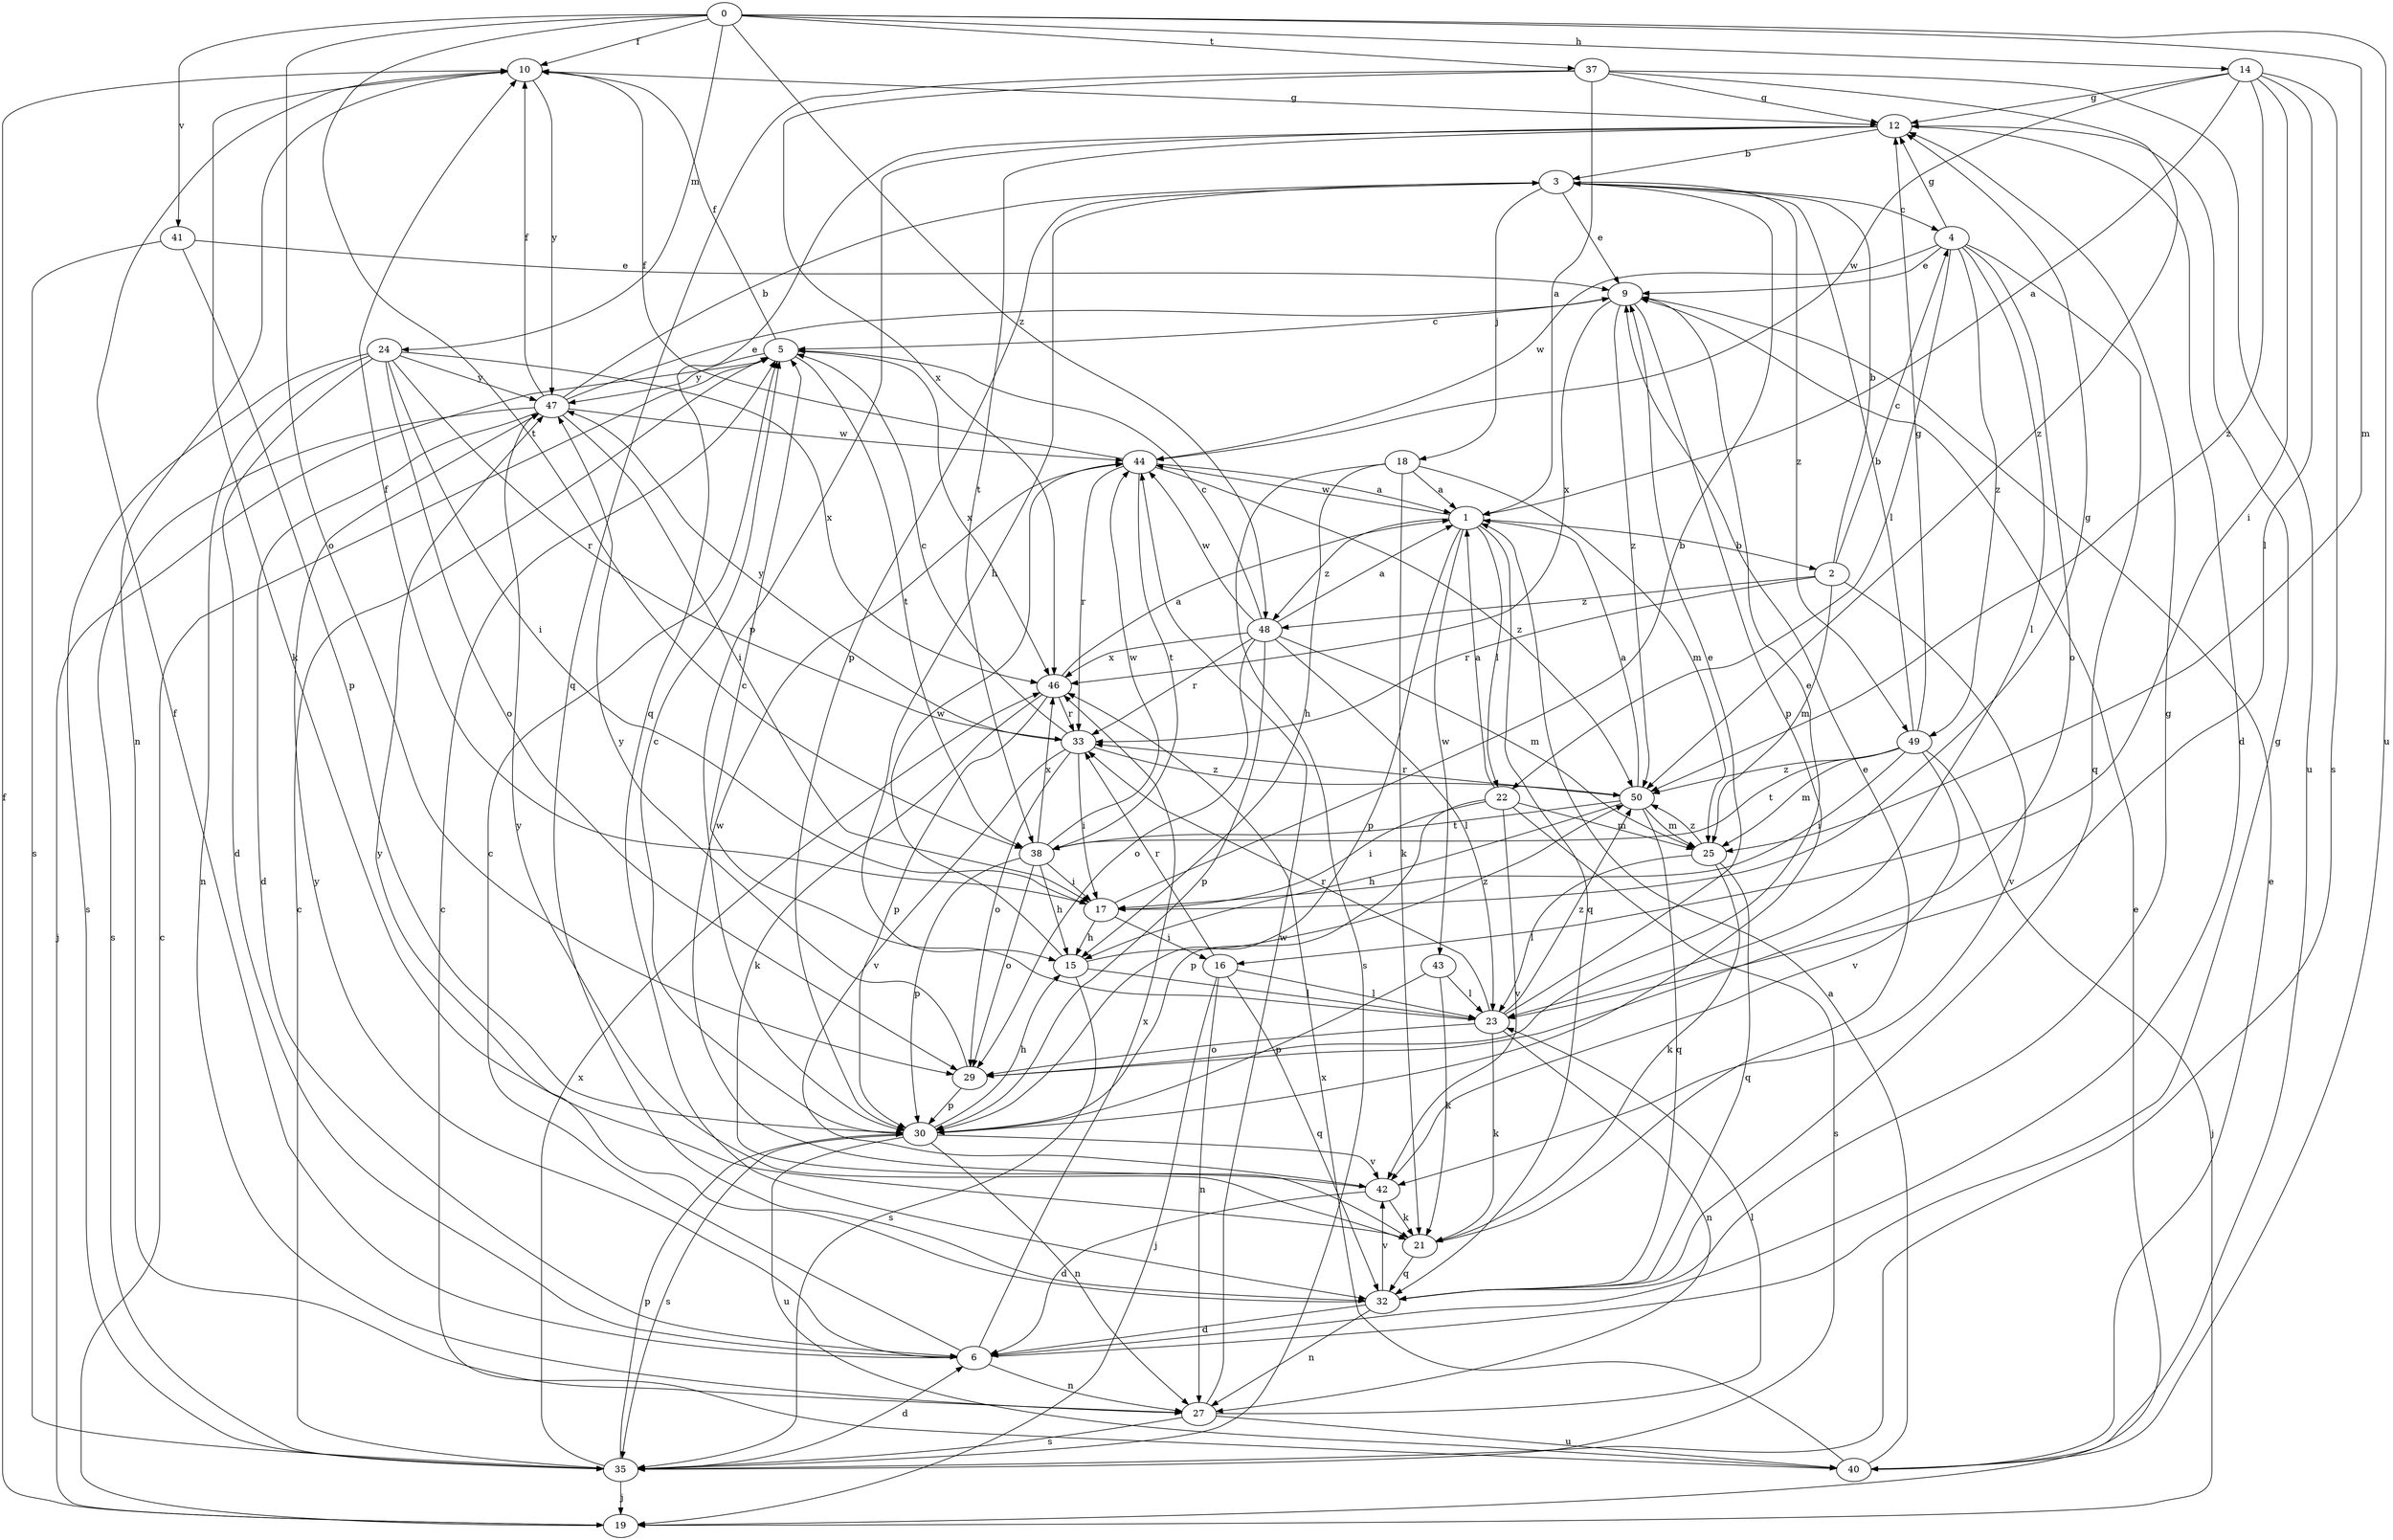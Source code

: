 strict digraph  {
0;
1;
2;
3;
4;
5;
6;
9;
10;
12;
14;
15;
16;
17;
18;
19;
21;
22;
23;
24;
25;
27;
29;
30;
32;
33;
35;
37;
38;
40;
41;
42;
43;
44;
46;
47;
48;
49;
50;
0 -> 10  [label=f];
0 -> 14  [label=h];
0 -> 24  [label=m];
0 -> 25  [label=m];
0 -> 29  [label=o];
0 -> 37  [label=t];
0 -> 38  [label=t];
0 -> 40  [label=u];
0 -> 41  [label=v];
0 -> 48  [label=z];
1 -> 2  [label=b];
1 -> 22  [label=l];
1 -> 30  [label=p];
1 -> 32  [label=q];
1 -> 43  [label=w];
1 -> 44  [label=w];
1 -> 48  [label=z];
2 -> 3  [label=b];
2 -> 4  [label=c];
2 -> 25  [label=m];
2 -> 33  [label=r];
2 -> 42  [label=v];
2 -> 48  [label=z];
3 -> 4  [label=c];
3 -> 9  [label=e];
3 -> 15  [label=h];
3 -> 18  [label=j];
3 -> 30  [label=p];
3 -> 49  [label=z];
4 -> 9  [label=e];
4 -> 12  [label=g];
4 -> 22  [label=l];
4 -> 23  [label=l];
4 -> 29  [label=o];
4 -> 32  [label=q];
4 -> 44  [label=w];
4 -> 49  [label=z];
5 -> 10  [label=f];
5 -> 19  [label=j];
5 -> 38  [label=t];
5 -> 46  [label=x];
5 -> 47  [label=y];
6 -> 5  [label=c];
6 -> 10  [label=f];
6 -> 12  [label=g];
6 -> 27  [label=n];
6 -> 46  [label=x];
6 -> 47  [label=y];
9 -> 5  [label=c];
9 -> 30  [label=p];
9 -> 46  [label=x];
9 -> 50  [label=z];
10 -> 12  [label=g];
10 -> 21  [label=k];
10 -> 27  [label=n];
10 -> 47  [label=y];
12 -> 3  [label=b];
12 -> 6  [label=d];
12 -> 30  [label=p];
12 -> 32  [label=q];
12 -> 38  [label=t];
14 -> 1  [label=a];
14 -> 12  [label=g];
14 -> 16  [label=i];
14 -> 23  [label=l];
14 -> 35  [label=s];
14 -> 44  [label=w];
14 -> 50  [label=z];
15 -> 23  [label=l];
15 -> 35  [label=s];
15 -> 44  [label=w];
15 -> 50  [label=z];
16 -> 19  [label=j];
16 -> 23  [label=l];
16 -> 27  [label=n];
16 -> 32  [label=q];
16 -> 33  [label=r];
17 -> 3  [label=b];
17 -> 10  [label=f];
17 -> 12  [label=g];
17 -> 15  [label=h];
17 -> 16  [label=i];
18 -> 1  [label=a];
18 -> 15  [label=h];
18 -> 21  [label=k];
18 -> 25  [label=m];
18 -> 35  [label=s];
19 -> 5  [label=c];
19 -> 9  [label=e];
19 -> 10  [label=f];
21 -> 9  [label=e];
21 -> 32  [label=q];
21 -> 47  [label=y];
22 -> 1  [label=a];
22 -> 17  [label=i];
22 -> 25  [label=m];
22 -> 30  [label=p];
22 -> 35  [label=s];
22 -> 42  [label=v];
23 -> 5  [label=c];
23 -> 9  [label=e];
23 -> 21  [label=k];
23 -> 27  [label=n];
23 -> 29  [label=o];
23 -> 33  [label=r];
23 -> 50  [label=z];
24 -> 6  [label=d];
24 -> 17  [label=i];
24 -> 27  [label=n];
24 -> 29  [label=o];
24 -> 33  [label=r];
24 -> 35  [label=s];
24 -> 46  [label=x];
24 -> 47  [label=y];
25 -> 21  [label=k];
25 -> 23  [label=l];
25 -> 32  [label=q];
25 -> 50  [label=z];
27 -> 23  [label=l];
27 -> 35  [label=s];
27 -> 40  [label=u];
27 -> 44  [label=w];
29 -> 9  [label=e];
29 -> 30  [label=p];
29 -> 47  [label=y];
30 -> 5  [label=c];
30 -> 15  [label=h];
30 -> 27  [label=n];
30 -> 35  [label=s];
30 -> 40  [label=u];
30 -> 42  [label=v];
32 -> 6  [label=d];
32 -> 12  [label=g];
32 -> 27  [label=n];
32 -> 42  [label=v];
32 -> 47  [label=y];
33 -> 5  [label=c];
33 -> 17  [label=i];
33 -> 29  [label=o];
33 -> 42  [label=v];
33 -> 47  [label=y];
33 -> 50  [label=z];
35 -> 5  [label=c];
35 -> 6  [label=d];
35 -> 19  [label=j];
35 -> 30  [label=p];
35 -> 46  [label=x];
37 -> 1  [label=a];
37 -> 12  [label=g];
37 -> 32  [label=q];
37 -> 40  [label=u];
37 -> 46  [label=x];
37 -> 50  [label=z];
38 -> 15  [label=h];
38 -> 17  [label=i];
38 -> 29  [label=o];
38 -> 30  [label=p];
38 -> 44  [label=w];
38 -> 46  [label=x];
40 -> 1  [label=a];
40 -> 5  [label=c];
40 -> 9  [label=e];
40 -> 46  [label=x];
41 -> 9  [label=e];
41 -> 30  [label=p];
41 -> 35  [label=s];
42 -> 6  [label=d];
42 -> 21  [label=k];
42 -> 44  [label=w];
43 -> 21  [label=k];
43 -> 23  [label=l];
43 -> 30  [label=p];
44 -> 1  [label=a];
44 -> 10  [label=f];
44 -> 33  [label=r];
44 -> 38  [label=t];
44 -> 50  [label=z];
46 -> 1  [label=a];
46 -> 21  [label=k];
46 -> 30  [label=p];
46 -> 33  [label=r];
47 -> 3  [label=b];
47 -> 6  [label=d];
47 -> 9  [label=e];
47 -> 10  [label=f];
47 -> 17  [label=i];
47 -> 35  [label=s];
47 -> 44  [label=w];
48 -> 1  [label=a];
48 -> 5  [label=c];
48 -> 23  [label=l];
48 -> 25  [label=m];
48 -> 29  [label=o];
48 -> 30  [label=p];
48 -> 33  [label=r];
48 -> 44  [label=w];
48 -> 46  [label=x];
49 -> 3  [label=b];
49 -> 12  [label=g];
49 -> 17  [label=i];
49 -> 19  [label=j];
49 -> 25  [label=m];
49 -> 38  [label=t];
49 -> 42  [label=v];
49 -> 50  [label=z];
50 -> 1  [label=a];
50 -> 15  [label=h];
50 -> 25  [label=m];
50 -> 32  [label=q];
50 -> 33  [label=r];
50 -> 38  [label=t];
}
